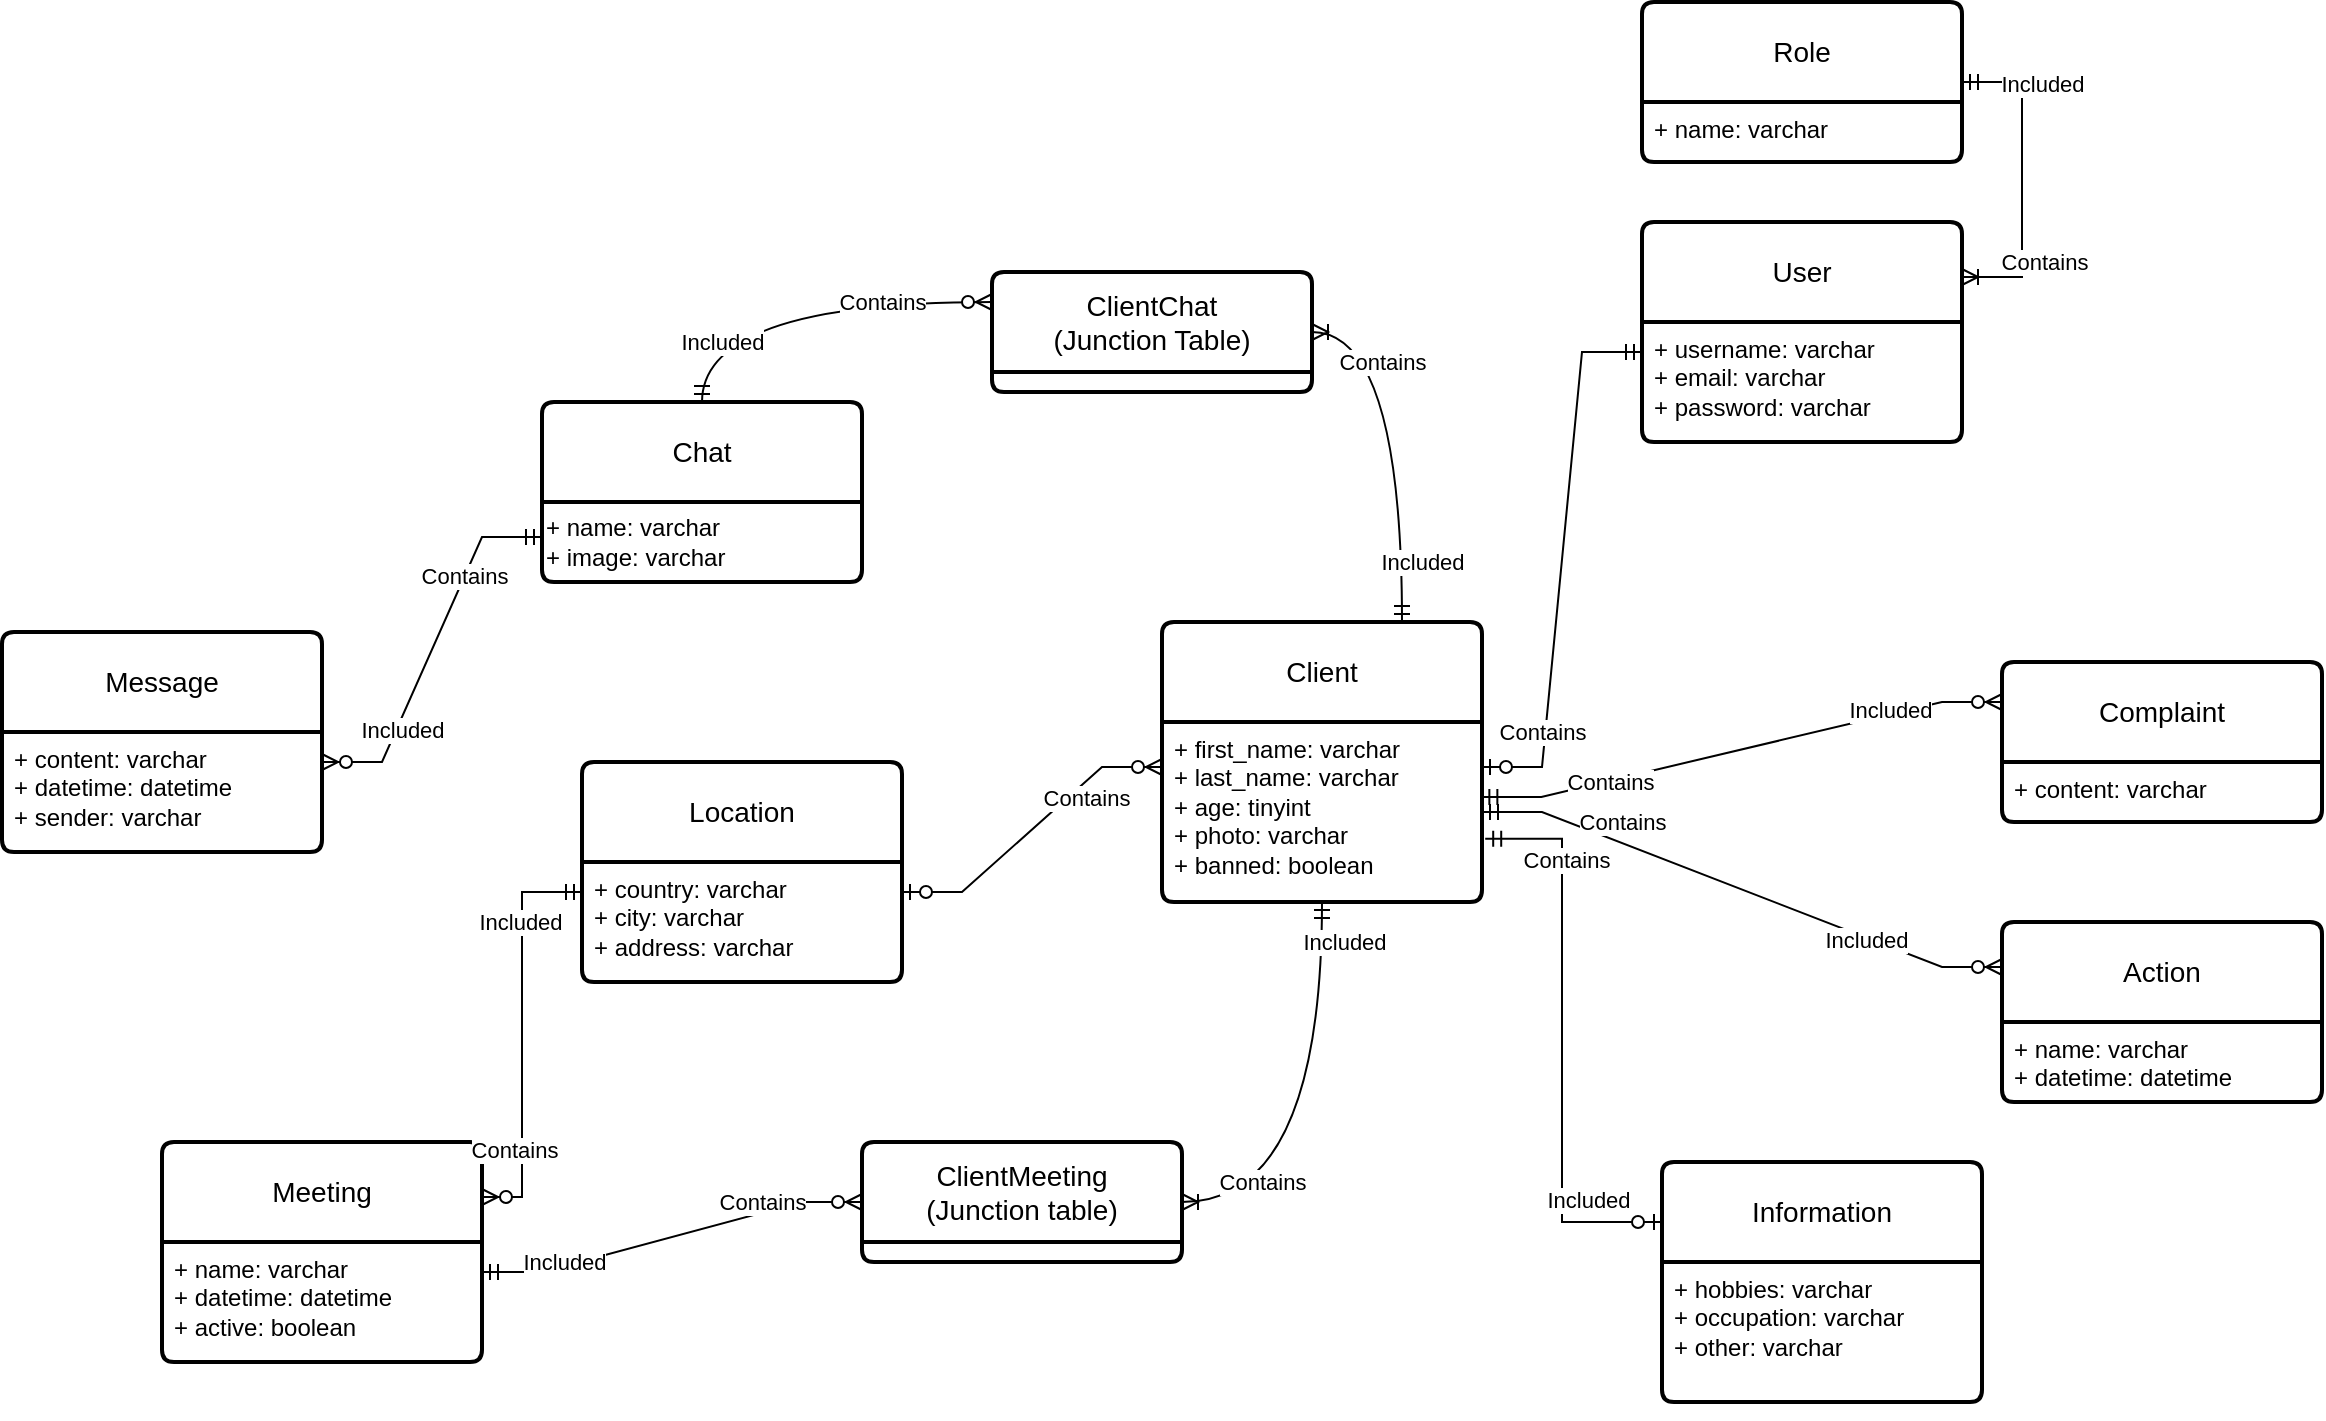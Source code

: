 <mxfile version="21.8.2" type="device">
  <diagram id="R2lEEEUBdFMjLlhIrx00" name="Page-1">
    <mxGraphModel dx="2520" dy="958" grid="1" gridSize="10" guides="1" tooltips="1" connect="1" arrows="1" fold="1" page="1" pageScale="1" pageWidth="850" pageHeight="1100" math="0" shadow="0" extFonts="Permanent Marker^https://fonts.googleapis.com/css?family=Permanent+Marker">
      <root>
        <mxCell id="0" />
        <mxCell id="1" parent="0" />
        <mxCell id="nrqa1FXBkWVdk2U6ALfu-1" value="Message" style="swimlane;childLayout=stackLayout;horizontal=1;startSize=50;horizontalStack=0;rounded=1;fontSize=14;fontStyle=0;strokeWidth=2;resizeParent=0;resizeLast=1;shadow=0;dashed=0;align=center;arcSize=4;whiteSpace=wrap;html=1;" parent="1" vertex="1">
          <mxGeometry x="-70" y="405" width="160" height="110" as="geometry">
            <mxRectangle x="265" y="140" width="100" height="50" as="alternateBounds" />
          </mxGeometry>
        </mxCell>
        <mxCell id="nrqa1FXBkWVdk2U6ALfu-2" value="+ content: varchar&lt;br&gt;+ datetime: datetime&lt;br&gt;+ sender: varchar" style="align=left;strokeColor=none;fillColor=none;spacingLeft=4;fontSize=12;verticalAlign=top;resizable=0;rotatable=0;part=1;html=1;" parent="nrqa1FXBkWVdk2U6ALfu-1" vertex="1">
          <mxGeometry y="50" width="160" height="60" as="geometry" />
        </mxCell>
        <mxCell id="nrqa1FXBkWVdk2U6ALfu-3" value="Chat" style="swimlane;childLayout=stackLayout;horizontal=1;startSize=50;horizontalStack=0;rounded=1;fontSize=14;fontStyle=0;strokeWidth=2;resizeParent=0;resizeLast=1;shadow=0;dashed=0;align=center;arcSize=4;whiteSpace=wrap;html=1;" parent="1" vertex="1">
          <mxGeometry x="200" y="290" width="160" height="90" as="geometry" />
        </mxCell>
        <mxCell id="nrqa1FXBkWVdk2U6ALfu-78" value="+ name: varchar&lt;br&gt;&lt;div style=&quot;&quot;&gt;&lt;span style=&quot;background-color: initial;&quot;&gt;+ image: varchar&lt;/span&gt;&lt;/div&gt;" style="text;html=1;align=left;verticalAlign=middle;resizable=0;points=[];autosize=1;strokeColor=none;fillColor=none;" parent="nrqa1FXBkWVdk2U6ALfu-3" vertex="1">
          <mxGeometry y="50" width="160" height="40" as="geometry" />
        </mxCell>
        <mxCell id="nrqa1FXBkWVdk2U6ALfu-5" value="Meeting" style="swimlane;childLayout=stackLayout;horizontal=1;startSize=50;horizontalStack=0;rounded=1;fontSize=14;fontStyle=0;strokeWidth=2;resizeParent=0;resizeLast=1;shadow=0;dashed=0;align=center;arcSize=4;whiteSpace=wrap;html=1;" parent="1" vertex="1">
          <mxGeometry x="10" y="660" width="160" height="110" as="geometry" />
        </mxCell>
        <mxCell id="nrqa1FXBkWVdk2U6ALfu-6" value="+ name: varchar&lt;br&gt;+ datetime: datetime&lt;br&gt;+ active: boolean" style="align=left;strokeColor=none;fillColor=none;spacingLeft=4;fontSize=12;verticalAlign=top;resizable=0;rotatable=0;part=1;html=1;" parent="nrqa1FXBkWVdk2U6ALfu-5" vertex="1">
          <mxGeometry y="50" width="160" height="60" as="geometry" />
        </mxCell>
        <mxCell id="nrqa1FXBkWVdk2U6ALfu-76" style="edgeStyle=orthogonalEdgeStyle;rounded=0;orthogonalLoop=1;jettySize=auto;html=1;exitX=0.5;exitY=1;exitDx=0;exitDy=0;" parent="nrqa1FXBkWVdk2U6ALfu-5" source="nrqa1FXBkWVdk2U6ALfu-6" target="nrqa1FXBkWVdk2U6ALfu-6" edge="1">
          <mxGeometry relative="1" as="geometry" />
        </mxCell>
        <mxCell id="nrqa1FXBkWVdk2U6ALfu-7" value="Location" style="swimlane;childLayout=stackLayout;horizontal=1;startSize=50;horizontalStack=0;rounded=1;fontSize=14;fontStyle=0;strokeWidth=2;resizeParent=0;resizeLast=1;shadow=0;dashed=0;align=center;arcSize=4;whiteSpace=wrap;html=1;" parent="1" vertex="1">
          <mxGeometry x="220" y="470" width="160" height="110" as="geometry" />
        </mxCell>
        <mxCell id="nrqa1FXBkWVdk2U6ALfu-8" value="+ country: varchar&lt;br&gt;+ city: varchar&lt;br&gt;+ address: varchar" style="align=left;strokeColor=none;fillColor=none;spacingLeft=4;fontSize=12;verticalAlign=top;resizable=0;rotatable=0;part=1;html=1;" parent="nrqa1FXBkWVdk2U6ALfu-7" vertex="1">
          <mxGeometry y="50" width="160" height="60" as="geometry" />
        </mxCell>
        <mxCell id="nrqa1FXBkWVdk2U6ALfu-9" value="Role" style="swimlane;childLayout=stackLayout;horizontal=1;startSize=50;horizontalStack=0;rounded=1;fontSize=14;fontStyle=0;strokeWidth=2;resizeParent=0;resizeLast=1;shadow=0;dashed=0;align=center;arcSize=4;whiteSpace=wrap;html=1;" parent="1" vertex="1">
          <mxGeometry x="750" y="90" width="160" height="80" as="geometry" />
        </mxCell>
        <mxCell id="nrqa1FXBkWVdk2U6ALfu-10" value="+ name: varchar" style="align=left;strokeColor=none;fillColor=none;spacingLeft=4;fontSize=12;verticalAlign=top;resizable=0;rotatable=0;part=1;html=1;" parent="nrqa1FXBkWVdk2U6ALfu-9" vertex="1">
          <mxGeometry y="50" width="160" height="30" as="geometry" />
        </mxCell>
        <mxCell id="nrqa1FXBkWVdk2U6ALfu-11" value="User" style="swimlane;childLayout=stackLayout;horizontal=1;startSize=50;horizontalStack=0;rounded=1;fontSize=14;fontStyle=0;strokeWidth=2;resizeParent=0;resizeLast=1;shadow=0;dashed=0;align=center;arcSize=4;whiteSpace=wrap;html=1;" parent="1" vertex="1">
          <mxGeometry x="750" y="200" width="160" height="110" as="geometry" />
        </mxCell>
        <mxCell id="nrqa1FXBkWVdk2U6ALfu-12" value="+ username: varchar&lt;br&gt;+ email: varchar&lt;br&gt;+ password: varchar" style="align=left;strokeColor=none;fillColor=none;spacingLeft=4;fontSize=12;verticalAlign=top;resizable=0;rotatable=0;part=1;html=1;" parent="nrqa1FXBkWVdk2U6ALfu-11" vertex="1">
          <mxGeometry y="50" width="160" height="60" as="geometry" />
        </mxCell>
        <mxCell id="nrqa1FXBkWVdk2U6ALfu-17" value="Action" style="swimlane;childLayout=stackLayout;horizontal=1;startSize=50;horizontalStack=0;rounded=1;fontSize=14;fontStyle=0;strokeWidth=2;resizeParent=0;resizeLast=1;shadow=0;dashed=0;align=center;arcSize=4;whiteSpace=wrap;html=1;" parent="1" vertex="1">
          <mxGeometry x="930" y="550" width="160" height="90" as="geometry" />
        </mxCell>
        <mxCell id="nrqa1FXBkWVdk2U6ALfu-18" value="+ name: varchar&lt;br&gt;+ datetime: datetime" style="align=left;strokeColor=none;fillColor=none;spacingLeft=4;fontSize=12;verticalAlign=top;resizable=0;rotatable=0;part=1;html=1;" parent="nrqa1FXBkWVdk2U6ALfu-17" vertex="1">
          <mxGeometry y="50" width="160" height="40" as="geometry" />
        </mxCell>
        <mxCell id="nrqa1FXBkWVdk2U6ALfu-61" style="edgeStyle=orthogonalEdgeStyle;rounded=0;orthogonalLoop=1;jettySize=auto;html=1;exitX=0.5;exitY=1;exitDx=0;exitDy=0;" parent="nrqa1FXBkWVdk2U6ALfu-17" source="nrqa1FXBkWVdk2U6ALfu-18" target="nrqa1FXBkWVdk2U6ALfu-18" edge="1">
          <mxGeometry relative="1" as="geometry" />
        </mxCell>
        <mxCell id="nrqa1FXBkWVdk2U6ALfu-19" value="Client" style="swimlane;childLayout=stackLayout;horizontal=1;startSize=50;horizontalStack=0;rounded=1;fontSize=14;fontStyle=0;strokeWidth=2;resizeParent=0;resizeLast=1;shadow=0;dashed=0;align=center;arcSize=4;whiteSpace=wrap;html=1;" parent="1" vertex="1">
          <mxGeometry x="510" y="400" width="160" height="140" as="geometry" />
        </mxCell>
        <mxCell id="nrqa1FXBkWVdk2U6ALfu-20" value="+ first_name: varchar&lt;br&gt;+ last_name: varchar&lt;br&gt;+ age: tinyint&lt;br&gt;+ photo: varchar&lt;br&gt;+ banned: boolean" style="align=left;strokeColor=none;fillColor=none;spacingLeft=4;fontSize=12;verticalAlign=top;resizable=0;rotatable=0;part=1;html=1;" parent="nrqa1FXBkWVdk2U6ALfu-19" vertex="1">
          <mxGeometry y="50" width="160" height="90" as="geometry" />
        </mxCell>
        <mxCell id="nrqa1FXBkWVdk2U6ALfu-28" value="Complaint" style="swimlane;childLayout=stackLayout;horizontal=1;startSize=50;horizontalStack=0;rounded=1;fontSize=14;fontStyle=0;strokeWidth=2;resizeParent=0;resizeLast=1;shadow=0;dashed=0;align=center;arcSize=4;whiteSpace=wrap;html=1;" parent="1" vertex="1">
          <mxGeometry x="930" y="420" width="160" height="80" as="geometry" />
        </mxCell>
        <mxCell id="nrqa1FXBkWVdk2U6ALfu-29" value="+ content: varchar" style="align=left;strokeColor=none;fillColor=none;spacingLeft=4;fontSize=12;verticalAlign=top;resizable=0;rotatable=0;part=1;html=1;" parent="nrqa1FXBkWVdk2U6ALfu-28" vertex="1">
          <mxGeometry y="50" width="160" height="30" as="geometry" />
        </mxCell>
        <mxCell id="nrqa1FXBkWVdk2U6ALfu-33" value="" style="edgeStyle=entityRelationEdgeStyle;fontSize=12;html=1;endArrow=ERoneToMany;startArrow=ERmandOne;rounded=0;exitX=1;exitY=0.5;exitDx=0;exitDy=0;entryX=1;entryY=0.25;entryDx=0;entryDy=0;" parent="1" source="nrqa1FXBkWVdk2U6ALfu-9" target="nrqa1FXBkWVdk2U6ALfu-11" edge="1">
          <mxGeometry width="100" height="100" relative="1" as="geometry">
            <mxPoint x="600" y="230" as="sourcePoint" />
            <mxPoint x="1060" y="170" as="targetPoint" />
          </mxGeometry>
        </mxCell>
        <mxCell id="nrqa1FXBkWVdk2U6ALfu-55" value="Contains" style="edgeLabel;html=1;align=center;verticalAlign=middle;resizable=0;points=[];" parent="nrqa1FXBkWVdk2U6ALfu-33" vertex="1" connectable="0">
          <mxGeometry x="-0.641" relative="1" as="geometry">
            <mxPoint x="12" y="90" as="offset" />
          </mxGeometry>
        </mxCell>
        <mxCell id="nrqa1FXBkWVdk2U6ALfu-56" value="Included" style="edgeLabel;html=1;align=center;verticalAlign=middle;resizable=0;points=[];" parent="nrqa1FXBkWVdk2U6ALfu-33" vertex="1" connectable="0">
          <mxGeometry x="0.553" y="2" relative="1" as="geometry">
            <mxPoint x="8" y="-92" as="offset" />
          </mxGeometry>
        </mxCell>
        <mxCell id="nrqa1FXBkWVdk2U6ALfu-68" value="" style="edgeStyle=entityRelationEdgeStyle;fontSize=12;html=1;endArrow=ERzeroToMany;startArrow=ERmandOne;rounded=0;exitX=0;exitY=0.75;exitDx=0;exitDy=0;entryX=1;entryY=0.25;entryDx=0;entryDy=0;" parent="1" source="nrqa1FXBkWVdk2U6ALfu-3" target="nrqa1FXBkWVdk2U6ALfu-2" edge="1">
          <mxGeometry width="100" height="100" relative="1" as="geometry">
            <mxPoint x="170" y="500" as="sourcePoint" />
            <mxPoint x="270" y="400" as="targetPoint" />
          </mxGeometry>
        </mxCell>
        <mxCell id="nrqa1FXBkWVdk2U6ALfu-69" value="Included" style="edgeLabel;html=1;align=center;verticalAlign=middle;resizable=0;points=[];" parent="nrqa1FXBkWVdk2U6ALfu-68" vertex="1" connectable="0">
          <mxGeometry x="0.656" y="-1" relative="1" as="geometry">
            <mxPoint x="10" y="-14" as="offset" />
          </mxGeometry>
        </mxCell>
        <mxCell id="nrqa1FXBkWVdk2U6ALfu-70" value="Contains" style="edgeLabel;html=1;align=center;verticalAlign=middle;resizable=0;points=[];" parent="nrqa1FXBkWVdk2U6ALfu-68" vertex="1" connectable="0">
          <mxGeometry x="-0.686" y="-1" relative="1" as="geometry">
            <mxPoint x="-11" y="20" as="offset" />
          </mxGeometry>
        </mxCell>
        <mxCell id="nrqa1FXBkWVdk2U6ALfu-71" value="" style="edgeStyle=entityRelationEdgeStyle;fontSize=12;html=1;endArrow=ERzeroToMany;startArrow=ERzeroToOne;rounded=0;entryX=0;entryY=0.25;entryDx=0;entryDy=0;exitX=1;exitY=0.25;exitDx=0;exitDy=0;" parent="1" source="nrqa1FXBkWVdk2U6ALfu-8" target="nrqa1FXBkWVdk2U6ALfu-20" edge="1">
          <mxGeometry width="100" height="100" relative="1" as="geometry">
            <mxPoint x="70" y="750" as="sourcePoint" />
            <mxPoint x="170" y="650" as="targetPoint" />
          </mxGeometry>
        </mxCell>
        <mxCell id="nrqa1FXBkWVdk2U6ALfu-72" value="Contains" style="edgeLabel;html=1;align=center;verticalAlign=middle;resizable=0;points=[];" parent="nrqa1FXBkWVdk2U6ALfu-71" vertex="1" connectable="0">
          <mxGeometry x="0.652" y="1" relative="1" as="geometry">
            <mxPoint x="-11" y="16" as="offset" />
          </mxGeometry>
        </mxCell>
        <mxCell id="nrqa1FXBkWVdk2U6ALfu-73" value="" style="fontSize=12;html=1;endArrow=ERzeroToMany;startArrow=ERmandOne;rounded=0;exitX=0;exitY=0.25;exitDx=0;exitDy=0;edgeStyle=elbowEdgeStyle;entryX=1;entryY=0.25;entryDx=0;entryDy=0;" parent="1" source="nrqa1FXBkWVdk2U6ALfu-8" target="nrqa1FXBkWVdk2U6ALfu-5" edge="1">
          <mxGeometry width="100" height="100" relative="1" as="geometry">
            <mxPoint x="160" y="630" as="sourcePoint" />
            <mxPoint x="210" y="790" as="targetPoint" />
            <Array as="points">
              <mxPoint x="190" y="610" />
            </Array>
          </mxGeometry>
        </mxCell>
        <mxCell id="nrqa1FXBkWVdk2U6ALfu-74" value="Contains" style="edgeLabel;html=1;align=center;verticalAlign=middle;resizable=0;points=[];" parent="nrqa1FXBkWVdk2U6ALfu-73" vertex="1" connectable="0">
          <mxGeometry x="0.726" y="-1" relative="1" as="geometry">
            <mxPoint x="-3" y="-16" as="offset" />
          </mxGeometry>
        </mxCell>
        <mxCell id="nrqa1FXBkWVdk2U6ALfu-75" value="Included" style="edgeLabel;html=1;align=center;verticalAlign=middle;resizable=0;points=[];" parent="nrqa1FXBkWVdk2U6ALfu-73" vertex="1" connectable="0">
          <mxGeometry x="-0.704" y="-1" relative="1" as="geometry">
            <mxPoint y="15" as="offset" />
          </mxGeometry>
        </mxCell>
        <mxCell id="nrqa1FXBkWVdk2U6ALfu-80" value="Information" style="swimlane;childLayout=stackLayout;horizontal=1;startSize=50;horizontalStack=0;rounded=1;fontSize=14;fontStyle=0;strokeWidth=2;resizeParent=0;resizeLast=1;shadow=0;dashed=0;align=center;arcSize=4;whiteSpace=wrap;html=1;" parent="1" vertex="1">
          <mxGeometry x="760" y="670" width="160" height="120" as="geometry" />
        </mxCell>
        <mxCell id="nrqa1FXBkWVdk2U6ALfu-81" value="+ hobbies: varchar&lt;br&gt;+ occupation: varchar&lt;br&gt;+ other: varchar" style="align=left;strokeColor=none;fillColor=none;spacingLeft=4;fontSize=12;verticalAlign=top;resizable=0;rotatable=0;part=1;html=1;" parent="nrqa1FXBkWVdk2U6ALfu-80" vertex="1">
          <mxGeometry y="50" width="160" height="70" as="geometry" />
        </mxCell>
        <mxCell id="nrqa1FXBkWVdk2U6ALfu-82" style="edgeStyle=orthogonalEdgeStyle;rounded=0;orthogonalLoop=1;jettySize=auto;html=1;exitX=0.5;exitY=1;exitDx=0;exitDy=0;" parent="nrqa1FXBkWVdk2U6ALfu-80" source="nrqa1FXBkWVdk2U6ALfu-81" target="nrqa1FXBkWVdk2U6ALfu-81" edge="1">
          <mxGeometry relative="1" as="geometry" />
        </mxCell>
        <mxCell id="nrqa1FXBkWVdk2U6ALfu-83" value="" style="edgeStyle=orthogonalEdgeStyle;fontSize=12;html=1;endArrow=ERzeroToOne;startArrow=ERmandOne;rounded=0;entryX=0;entryY=0.25;entryDx=0;entryDy=0;exitX=1.01;exitY=0.649;exitDx=0;exitDy=0;exitPerimeter=0;" parent="1" source="nrqa1FXBkWVdk2U6ALfu-20" target="nrqa1FXBkWVdk2U6ALfu-80" edge="1">
          <mxGeometry width="100" height="100" relative="1" as="geometry">
            <mxPoint x="680" y="510" as="sourcePoint" />
            <mxPoint x="680" y="720" as="targetPoint" />
            <Array as="points">
              <mxPoint x="710" y="508" />
              <mxPoint x="710" y="700" />
            </Array>
          </mxGeometry>
        </mxCell>
        <mxCell id="nrqa1FXBkWVdk2U6ALfu-84" value="Contains" style="edgeLabel;html=1;align=center;verticalAlign=middle;resizable=0;points=[];" parent="nrqa1FXBkWVdk2U6ALfu-83" vertex="1" connectable="0">
          <mxGeometry x="-0.785" y="-2" relative="1" as="geometry">
            <mxPoint x="10" y="8" as="offset" />
          </mxGeometry>
        </mxCell>
        <mxCell id="nrqa1FXBkWVdk2U6ALfu-85" value="Included" style="edgeLabel;html=1;align=center;verticalAlign=middle;resizable=0;points=[];" parent="nrqa1FXBkWVdk2U6ALfu-83" vertex="1" connectable="0">
          <mxGeometry x="0.734" y="1" relative="1" as="geometry">
            <mxPoint y="-10" as="offset" />
          </mxGeometry>
        </mxCell>
        <mxCell id="F_KC9iYM57UXbXRnkltA-1" value="" style="edgeStyle=entityRelationEdgeStyle;fontSize=12;html=1;endArrow=ERzeroToOne;startArrow=ERmandOne;rounded=0;entryX=1;entryY=0.25;entryDx=0;entryDy=0;exitX=0;exitY=0.25;exitDx=0;exitDy=0;" parent="1" source="nrqa1FXBkWVdk2U6ALfu-12" target="nrqa1FXBkWVdk2U6ALfu-20" edge="1">
          <mxGeometry width="100" height="100" relative="1" as="geometry">
            <mxPoint x="620" y="360" as="sourcePoint" />
            <mxPoint x="720" y="260" as="targetPoint" />
          </mxGeometry>
        </mxCell>
        <mxCell id="F_KC9iYM57UXbXRnkltA-2" value="Contains" style="edgeLabel;html=1;align=center;verticalAlign=middle;resizable=0;points=[];" parent="F_KC9iYM57UXbXRnkltA-1" vertex="1" connectable="0">
          <mxGeometry x="0.65" y="-2" relative="1" as="geometry">
            <mxPoint y="-1" as="offset" />
          </mxGeometry>
        </mxCell>
        <mxCell id="JNVwNPYprlm9ay51b37--1" value="" style="edgeStyle=entityRelationEdgeStyle;fontSize=12;html=1;endArrow=ERzeroToMany;startArrow=ERmandOne;rounded=0;exitX=1;exitY=0.5;exitDx=0;exitDy=0;entryX=0;entryY=0.25;entryDx=0;entryDy=0;" parent="1" source="nrqa1FXBkWVdk2U6ALfu-20" target="nrqa1FXBkWVdk2U6ALfu-17" edge="1">
          <mxGeometry width="100" height="100" relative="1" as="geometry">
            <mxPoint x="770" y="520" as="sourcePoint" />
            <mxPoint x="870" y="420" as="targetPoint" />
          </mxGeometry>
        </mxCell>
        <mxCell id="JNVwNPYprlm9ay51b37--5" value="Contains" style="edgeLabel;html=1;align=center;verticalAlign=middle;resizable=0;points=[];" parent="JNVwNPYprlm9ay51b37--1" vertex="1" connectable="0">
          <mxGeometry x="-0.388" y="1" relative="1" as="geometry">
            <mxPoint x="-11" y="-14" as="offset" />
          </mxGeometry>
        </mxCell>
        <mxCell id="JNVwNPYprlm9ay51b37--6" value="Included" style="edgeLabel;html=1;align=center;verticalAlign=middle;resizable=0;points=[];" parent="JNVwNPYprlm9ay51b37--1" vertex="1" connectable="0">
          <mxGeometry x="0.488" y="-1" relative="1" as="geometry">
            <mxPoint as="offset" />
          </mxGeometry>
        </mxCell>
        <mxCell id="JNVwNPYprlm9ay51b37--2" value="" style="edgeStyle=entityRelationEdgeStyle;fontSize=12;html=1;endArrow=ERzeroToMany;startArrow=ERmandOne;rounded=0;exitX=0.998;exitY=0.416;exitDx=0;exitDy=0;entryX=0;entryY=0.25;entryDx=0;entryDy=0;exitPerimeter=0;" parent="1" source="nrqa1FXBkWVdk2U6ALfu-20" target="nrqa1FXBkWVdk2U6ALfu-28" edge="1">
          <mxGeometry width="100" height="100" relative="1" as="geometry">
            <mxPoint x="740" y="462" as="sourcePoint" />
            <mxPoint x="1000" y="540" as="targetPoint" />
          </mxGeometry>
        </mxCell>
        <mxCell id="JNVwNPYprlm9ay51b37--3" value="Contains" style="edgeLabel;html=1;align=center;verticalAlign=middle;resizable=0;points=[];" parent="JNVwNPYprlm9ay51b37--2" vertex="1" connectable="0">
          <mxGeometry x="-0.511" relative="1" as="geometry">
            <mxPoint as="offset" />
          </mxGeometry>
        </mxCell>
        <mxCell id="JNVwNPYprlm9ay51b37--4" value="Included" style="edgeLabel;html=1;align=center;verticalAlign=middle;resizable=0;points=[];" parent="JNVwNPYprlm9ay51b37--2" vertex="1" connectable="0">
          <mxGeometry x="0.572" y="2" relative="1" as="geometry">
            <mxPoint as="offset" />
          </mxGeometry>
        </mxCell>
        <mxCell id="ECshMf0PM1uJW6hjx2aK-1" value="СlientMeeting&lt;br&gt;(Junction table)" style="swimlane;childLayout=stackLayout;horizontal=1;startSize=50;horizontalStack=0;rounded=1;fontSize=14;fontStyle=0;strokeWidth=2;resizeParent=0;resizeLast=1;shadow=0;dashed=0;align=center;arcSize=4;whiteSpace=wrap;html=1;" parent="1" vertex="1">
          <mxGeometry x="360" y="660" width="160" height="60" as="geometry" />
        </mxCell>
        <mxCell id="ECshMf0PM1uJW6hjx2aK-6" value="" style="edgeStyle=orthogonalEdgeStyle;fontSize=12;html=1;endArrow=ERoneToMany;startArrow=ERmandOne;rounded=0;exitX=0.5;exitY=1;exitDx=0;exitDy=0;curved=1;entryX=1;entryY=0.5;entryDx=0;entryDy=0;" parent="1" source="nrqa1FXBkWVdk2U6ALfu-20" target="ECshMf0PM1uJW6hjx2aK-1" edge="1">
          <mxGeometry width="100" height="100" relative="1" as="geometry">
            <mxPoint x="550" y="800" as="sourcePoint" />
            <mxPoint x="600" y="730" as="targetPoint" />
          </mxGeometry>
        </mxCell>
        <mxCell id="ECshMf0PM1uJW6hjx2aK-7" value="Contains" style="edgeLabel;html=1;align=center;verticalAlign=middle;resizable=0;points=[];" parent="ECshMf0PM1uJW6hjx2aK-6" vertex="1" connectable="0">
          <mxGeometry x="-0.738" y="7" relative="1" as="geometry">
            <mxPoint x="-37" y="111" as="offset" />
          </mxGeometry>
        </mxCell>
        <mxCell id="ECshMf0PM1uJW6hjx2aK-8" value="Included" style="edgeLabel;html=1;align=center;verticalAlign=middle;resizable=0;points=[];" parent="ECshMf0PM1uJW6hjx2aK-6" vertex="1" connectable="0">
          <mxGeometry x="0.633" y="3" relative="1" as="geometry">
            <mxPoint x="40" y="-133" as="offset" />
          </mxGeometry>
        </mxCell>
        <mxCell id="ECshMf0PM1uJW6hjx2aK-9" value="" style="edgeStyle=entityRelationEdgeStyle;fontSize=12;html=1;endArrow=ERzeroToMany;startArrow=ERmandOne;rounded=0;entryX=0;entryY=0.5;entryDx=0;entryDy=0;exitX=1;exitY=0.25;exitDx=0;exitDy=0;" parent="1" source="nrqa1FXBkWVdk2U6ALfu-6" target="ECshMf0PM1uJW6hjx2aK-1" edge="1">
          <mxGeometry width="100" height="100" relative="1" as="geometry">
            <mxPoint x="390" y="850" as="sourcePoint" />
            <mxPoint x="200" y="900" as="targetPoint" />
          </mxGeometry>
        </mxCell>
        <mxCell id="ECshMf0PM1uJW6hjx2aK-10" value="Contains" style="edgeLabel;html=1;align=center;verticalAlign=middle;resizable=0;points=[];" parent="ECshMf0PM1uJW6hjx2aK-9" vertex="1" connectable="0">
          <mxGeometry x="-0.65" y="-1" relative="1" as="geometry">
            <mxPoint x="106" y="-35" as="offset" />
          </mxGeometry>
        </mxCell>
        <mxCell id="ECshMf0PM1uJW6hjx2aK-11" value="Included" style="edgeLabel;html=1;align=center;verticalAlign=middle;resizable=0;points=[];" parent="ECshMf0PM1uJW6hjx2aK-9" vertex="1" connectable="0">
          <mxGeometry x="0.642" y="1" relative="1" as="geometry">
            <mxPoint x="-115" y="30" as="offset" />
          </mxGeometry>
        </mxCell>
        <mxCell id="ECshMf0PM1uJW6hjx2aK-12" value="ClientChat&lt;br&gt;(Junction Table)" style="swimlane;childLayout=stackLayout;horizontal=1;startSize=50;horizontalStack=0;rounded=1;fontSize=14;fontStyle=0;strokeWidth=2;resizeParent=0;resizeLast=1;shadow=0;dashed=0;align=center;arcSize=4;whiteSpace=wrap;html=1;" parent="1" vertex="1">
          <mxGeometry x="425" y="225" width="160" height="60" as="geometry" />
        </mxCell>
        <mxCell id="ECshMf0PM1uJW6hjx2aK-14" value="" style="edgeStyle=orthogonalEdgeStyle;fontSize=12;html=1;endArrow=ERoneToMany;startArrow=ERmandOne;rounded=0;entryX=1;entryY=0.5;entryDx=0;entryDy=0;curved=1;exitX=0.75;exitY=0;exitDx=0;exitDy=0;" parent="1" source="nrqa1FXBkWVdk2U6ALfu-19" target="ECshMf0PM1uJW6hjx2aK-12" edge="1">
          <mxGeometry width="100" height="100" relative="1" as="geometry">
            <mxPoint x="620" y="190" as="sourcePoint" />
            <mxPoint x="660" y="229.52" as="targetPoint" />
          </mxGeometry>
        </mxCell>
        <mxCell id="ECshMf0PM1uJW6hjx2aK-15" value="Contains" style="edgeLabel;html=1;align=center;verticalAlign=middle;resizable=0;points=[];" parent="ECshMf0PM1uJW6hjx2aK-14" vertex="1" connectable="0">
          <mxGeometry x="-0.738" y="7" relative="1" as="geometry">
            <mxPoint x="-3" y="-105" as="offset" />
          </mxGeometry>
        </mxCell>
        <mxCell id="ECshMf0PM1uJW6hjx2aK-16" value="Included" style="edgeLabel;html=1;align=center;verticalAlign=middle;resizable=0;points=[];" parent="ECshMf0PM1uJW6hjx2aK-14" vertex="1" connectable="0">
          <mxGeometry x="0.633" y="3" relative="1" as="geometry">
            <mxPoint x="20" y="112" as="offset" />
          </mxGeometry>
        </mxCell>
        <mxCell id="ECshMf0PM1uJW6hjx2aK-17" value="" style="edgeStyle=orthogonalEdgeStyle;fontSize=12;html=1;endArrow=ERzeroToMany;startArrow=ERmandOne;rounded=0;exitX=0.5;exitY=0;exitDx=0;exitDy=0;curved=1;entryX=0;entryY=0.25;entryDx=0;entryDy=0;" parent="1" source="nrqa1FXBkWVdk2U6ALfu-3" target="ECshMf0PM1uJW6hjx2aK-12" edge="1">
          <mxGeometry width="100" height="100" relative="1" as="geometry">
            <mxPoint x="470" y="390" as="sourcePoint" />
            <mxPoint x="260" y="150" as="targetPoint" />
          </mxGeometry>
        </mxCell>
        <mxCell id="ECshMf0PM1uJW6hjx2aK-18" value="Contains" style="edgeLabel;html=1;align=center;verticalAlign=middle;resizable=0;points=[];" parent="ECshMf0PM1uJW6hjx2aK-17" vertex="1" connectable="0">
          <mxGeometry x="-0.65" y="-1" relative="1" as="geometry">
            <mxPoint x="89" y="-16" as="offset" />
          </mxGeometry>
        </mxCell>
        <mxCell id="ECshMf0PM1uJW6hjx2aK-19" value="Included" style="edgeLabel;html=1;align=center;verticalAlign=middle;resizable=0;points=[];" parent="ECshMf0PM1uJW6hjx2aK-17" vertex="1" connectable="0">
          <mxGeometry x="0.642" y="1" relative="1" as="geometry">
            <mxPoint x="-100" y="21" as="offset" />
          </mxGeometry>
        </mxCell>
      </root>
    </mxGraphModel>
  </diagram>
</mxfile>
